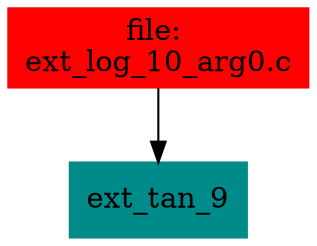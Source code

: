 digraph G {
node [shape=box]

0 [label="file: 
ext_log_10_arg0.c",color=red, style=filled]
1 [label="ext_tan_9",color=cyan4, style=filled]
0 -> 1


}

